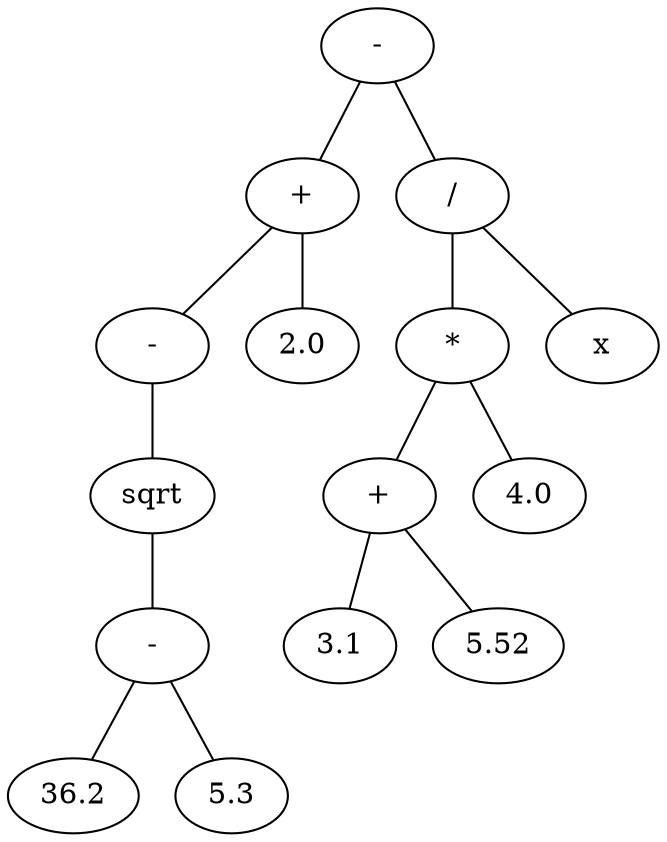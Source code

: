 graph tree {
    "14" [label="-"];
    "6" [label="+"];
    "4" [label="-"];
    "3" [label="sqrt"];
    "2" [label="-"];
    "0" [label="36.2"];
    "1" [label="5.3"];
    "5" [label="2.0"];
    "13" [label="/"];
    "11" [label="*"];
    "9" [label="+"];
    "7" [label="3.1"];
    "8" [label="5.52"];
    "10" [label="4.0"];
    "12" [label="x"];
    "14" -- "6";
    "14" -- "13";
    "6" -- "4";
    "6" -- "5";
    "4" -- "3";
    "3" -- "2";
    "2" -- "0";
    "2" -- "1";
    "13" -- "11";
    "13" -- "12";
    "11" -- "9";
    "11" -- "10";
    "9" -- "7";
    "9" -- "8";
}
